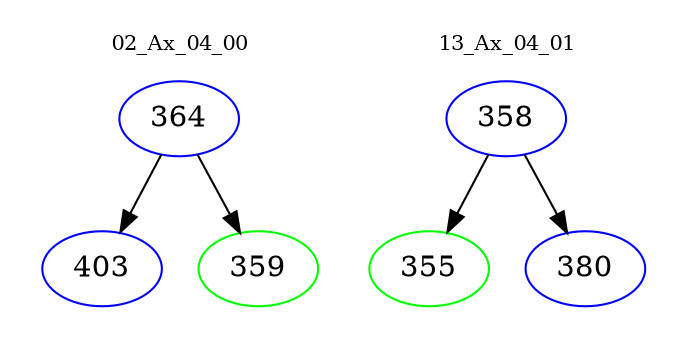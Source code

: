 digraph{
subgraph cluster_0 {
color = white
label = "02_Ax_04_00";
fontsize=10;
T0_364 [label="364", color="blue"]
T0_364 -> T0_403 [color="black"]
T0_403 [label="403", color="blue"]
T0_364 -> T0_359 [color="black"]
T0_359 [label="359", color="green"]
}
subgraph cluster_1 {
color = white
label = "13_Ax_04_01";
fontsize=10;
T1_358 [label="358", color="blue"]
T1_358 -> T1_355 [color="black"]
T1_355 [label="355", color="green"]
T1_358 -> T1_380 [color="black"]
T1_380 [label="380", color="blue"]
}
}
